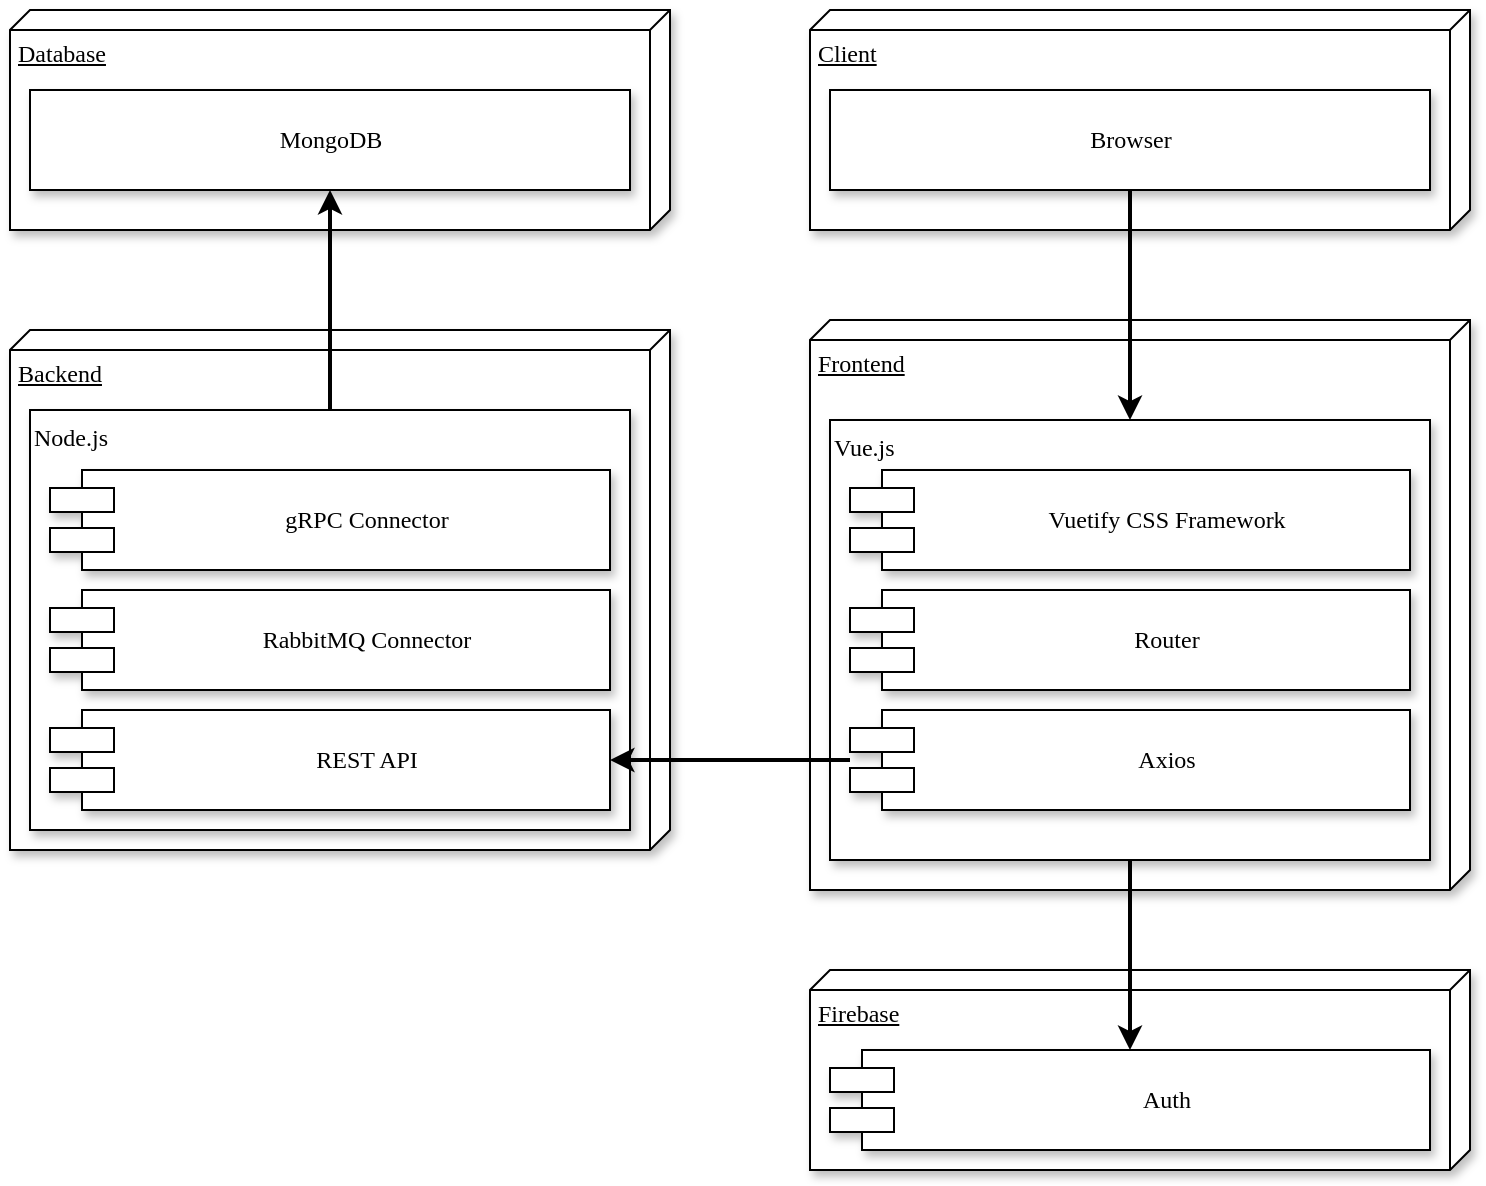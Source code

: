 <mxfile version="13.0.3" type="device"><diagram name="Page-1" id="5f0bae14-7c28-e335-631c-24af17079c00"><mxGraphModel dx="1089" dy="810" grid="1" gridSize="10" guides="1" tooltips="1" connect="1" arrows="1" fold="1" page="1" pageScale="1" pageWidth="1100" pageHeight="850" background="#ffffff" math="0" shadow="0"><root><mxCell id="0"/><mxCell id="1" parent="0"/><mxCell id="39150e848f15840c-1" value="Database" style="verticalAlign=top;align=left;spacingTop=8;spacingLeft=2;spacingRight=12;shape=cube;size=10;direction=south;fontStyle=4;html=1;rounded=0;shadow=1;comic=0;labelBackgroundColor=none;strokeWidth=1;fontFamily=Verdana;fontSize=12" parent="1" vertex="1"><mxGeometry x="40" y="40" width="330" height="110" as="geometry"/></mxCell><mxCell id="39150e848f15840c-2" value="Backend" style="verticalAlign=top;align=left;spacingTop=8;spacingLeft=2;spacingRight=12;shape=cube;size=10;direction=south;fontStyle=4;html=1;rounded=0;shadow=1;comic=0;labelBackgroundColor=none;strokeWidth=1;fontFamily=Verdana;fontSize=12;labelBorderColor=none;" parent="1" vertex="1"><mxGeometry x="40" y="200" width="330" height="260" as="geometry"/></mxCell><mxCell id="39150e848f15840c-3" value="Frontend" style="verticalAlign=top;align=left;spacingTop=8;spacingLeft=2;spacingRight=12;shape=cube;size=10;direction=south;fontStyle=4;html=1;rounded=0;shadow=1;comic=0;labelBackgroundColor=none;strokeWidth=1;fontFamily=Verdana;fontSize=12" parent="1" vertex="1"><mxGeometry x="440" y="195" width="330" height="285" as="geometry"/></mxCell><mxCell id="39150e848f15840c-4" value="MongoDB" style="html=1;rounded=0;shadow=1;comic=0;labelBackgroundColor=none;strokeWidth=1;fontFamily=Verdana;fontSize=12;align=center;horizontal=1;verticalAlign=middle;" parent="1" vertex="1"><mxGeometry x="50" y="80" width="300" height="50" as="geometry"/></mxCell><mxCell id="1k8fXoP4NjxK0Gu7rgrZ-2" value="Node.js" style="html=1;rounded=0;shadow=1;comic=0;labelBackgroundColor=none;strokeWidth=1;fontFamily=Verdana;fontSize=12;align=left;verticalAlign=top;" parent="1" vertex="1"><mxGeometry x="50" y="240" width="300" height="210" as="geometry"/></mxCell><mxCell id="1k8fXoP4NjxK0Gu7rgrZ-4" value="Vue.js" style="html=1;rounded=0;shadow=1;comic=0;labelBackgroundColor=none;strokeWidth=1;fontFamily=Verdana;fontSize=12;align=left;verticalAlign=top;" parent="1" vertex="1"><mxGeometry x="450" y="245" width="300" height="220" as="geometry"/></mxCell><mxCell id="39150e848f15840c-5" value="Vuetify CSS Framework" style="shape=component;align=center;spacingLeft=36;rounded=0;shadow=1;comic=0;labelBackgroundColor=none;strokeWidth=1;fontFamily=Verdana;fontSize=12;html=1;verticalAlign=middle;" parent="1" vertex="1"><mxGeometry x="460" y="270" width="280" height="50" as="geometry"/></mxCell><mxCell id="1k8fXoP4NjxK0Gu7rgrZ-5" value="Router" style="shape=component;align=center;spacingLeft=36;rounded=0;shadow=1;comic=0;labelBackgroundColor=none;strokeWidth=1;fontFamily=Verdana;fontSize=12;html=1;verticalAlign=middle;" parent="1" vertex="1"><mxGeometry x="460" y="330" width="280" height="50" as="geometry"/></mxCell><mxCell id="1k8fXoP4NjxK0Gu7rgrZ-6" value="Client" style="verticalAlign=top;align=left;spacingTop=8;spacingLeft=2;spacingRight=12;shape=cube;size=10;direction=south;fontStyle=4;html=1;rounded=0;shadow=1;comic=0;labelBackgroundColor=none;strokeWidth=1;fontFamily=Verdana;fontSize=12" parent="1" vertex="1"><mxGeometry x="440" y="40" width="330" height="110" as="geometry"/></mxCell><mxCell id="1k8fXoP4NjxK0Gu7rgrZ-8" value="Browser" style="html=1;rounded=0;shadow=1;comic=0;labelBackgroundColor=none;strokeWidth=1;fontFamily=Verdana;fontSize=12;align=center;horizontal=1;verticalAlign=middle;" parent="1" vertex="1"><mxGeometry x="450" y="80" width="300" height="50" as="geometry"/></mxCell><mxCell id="1k8fXoP4NjxK0Gu7rgrZ-9" value="Firebase" style="verticalAlign=top;align=left;spacingTop=8;spacingLeft=2;spacingRight=12;shape=cube;size=10;direction=south;fontStyle=4;html=1;rounded=0;shadow=1;comic=0;labelBackgroundColor=none;strokeWidth=1;fontFamily=Verdana;fontSize=12" parent="1" vertex="1"><mxGeometry x="440" y="520" width="330" height="100" as="geometry"/></mxCell><mxCell id="1k8fXoP4NjxK0Gu7rgrZ-11" value="Auth" style="shape=component;align=center;spacingLeft=36;rounded=0;shadow=1;comic=0;labelBackgroundColor=none;strokeWidth=1;fontFamily=Verdana;fontSize=12;html=1;verticalAlign=middle;" parent="1" vertex="1"><mxGeometry x="450" y="560" width="300" height="50" as="geometry"/></mxCell><mxCell id="1k8fXoP4NjxK0Gu7rgrZ-12" value="gRPC Connector" style="shape=component;align=center;spacingLeft=36;rounded=0;shadow=1;comic=0;labelBackgroundColor=none;strokeWidth=1;fontFamily=Verdana;fontSize=12;html=1;verticalAlign=middle;" parent="1" vertex="1"><mxGeometry x="60" y="270" width="280" height="50" as="geometry"/></mxCell><mxCell id="1k8fXoP4NjxK0Gu7rgrZ-13" value="RabbitMQ Connector" style="shape=component;align=center;spacingLeft=36;rounded=0;shadow=1;comic=0;labelBackgroundColor=none;strokeWidth=1;fontFamily=Verdana;fontSize=12;html=1;verticalAlign=middle;" parent="1" vertex="1"><mxGeometry x="60" y="330" width="280" height="50" as="geometry"/></mxCell><mxCell id="1k8fXoP4NjxK0Gu7rgrZ-14" value="REST API" style="shape=component;align=center;spacingLeft=36;rounded=0;shadow=1;comic=0;labelBackgroundColor=none;strokeWidth=1;fontFamily=Verdana;fontSize=12;html=1;verticalAlign=middle;" parent="1" vertex="1"><mxGeometry x="60" y="390" width="280" height="50" as="geometry"/></mxCell><mxCell id="1k8fXoP4NjxK0Gu7rgrZ-15" value="" style="endArrow=classic;html=1;entryX=1;entryY=0.5;entryDx=0;entryDy=0;strokeWidth=2;" parent="1" source="1k8fXoP4NjxK0Gu7rgrZ-21" target="1k8fXoP4NjxK0Gu7rgrZ-14" edge="1"><mxGeometry width="50" height="50" relative="1" as="geometry"><mxPoint x="450" y="340" as="sourcePoint"/><mxPoint x="220" y="580" as="targetPoint"/></mxGeometry></mxCell><mxCell id="1k8fXoP4NjxK0Gu7rgrZ-16" value="" style="endArrow=classic;html=1;entryX=0.5;entryY=1;entryDx=0;entryDy=0;exitX=0.5;exitY=0;exitDx=0;exitDy=0;strokeWidth=2;" parent="1" source="1k8fXoP4NjxK0Gu7rgrZ-2" target="39150e848f15840c-4" edge="1"><mxGeometry width="50" height="50" relative="1" as="geometry"><mxPoint x="160" y="580" as="sourcePoint"/><mxPoint x="210" y="530" as="targetPoint"/></mxGeometry></mxCell><mxCell id="1k8fXoP4NjxK0Gu7rgrZ-17" value="" style="endArrow=classic;html=1;exitX=0.5;exitY=1;exitDx=0;exitDy=0;strokeWidth=2;" parent="1" source="1k8fXoP4NjxK0Gu7rgrZ-8" target="1k8fXoP4NjxK0Gu7rgrZ-4" edge="1"><mxGeometry width="50" height="50" relative="1" as="geometry"><mxPoint x="960" y="330" as="sourcePoint"/><mxPoint x="1010" y="280" as="targetPoint"/></mxGeometry></mxCell><mxCell id="1k8fXoP4NjxK0Gu7rgrZ-20" value="" style="endArrow=classic;html=1;entryX=0.5;entryY=0;entryDx=0;entryDy=0;exitX=0.5;exitY=1;exitDx=0;exitDy=0;strokeWidth=2;" parent="1" source="1k8fXoP4NjxK0Gu7rgrZ-4" target="1k8fXoP4NjxK0Gu7rgrZ-11" edge="1"><mxGeometry width="50" height="50" relative="1" as="geometry"><mxPoint x="500" y="670" as="sourcePoint"/><mxPoint x="390" y="670" as="targetPoint"/></mxGeometry></mxCell><mxCell id="1k8fXoP4NjxK0Gu7rgrZ-21" value="Axios" style="shape=component;align=center;spacingLeft=36;rounded=0;shadow=1;comic=0;labelBackgroundColor=none;strokeWidth=1;fontFamily=Verdana;fontSize=12;html=1;verticalAlign=middle;" parent="1" vertex="1"><mxGeometry x="460" y="390" width="280" height="50" as="geometry"/></mxCell></root></mxGraphModel></diagram></mxfile>